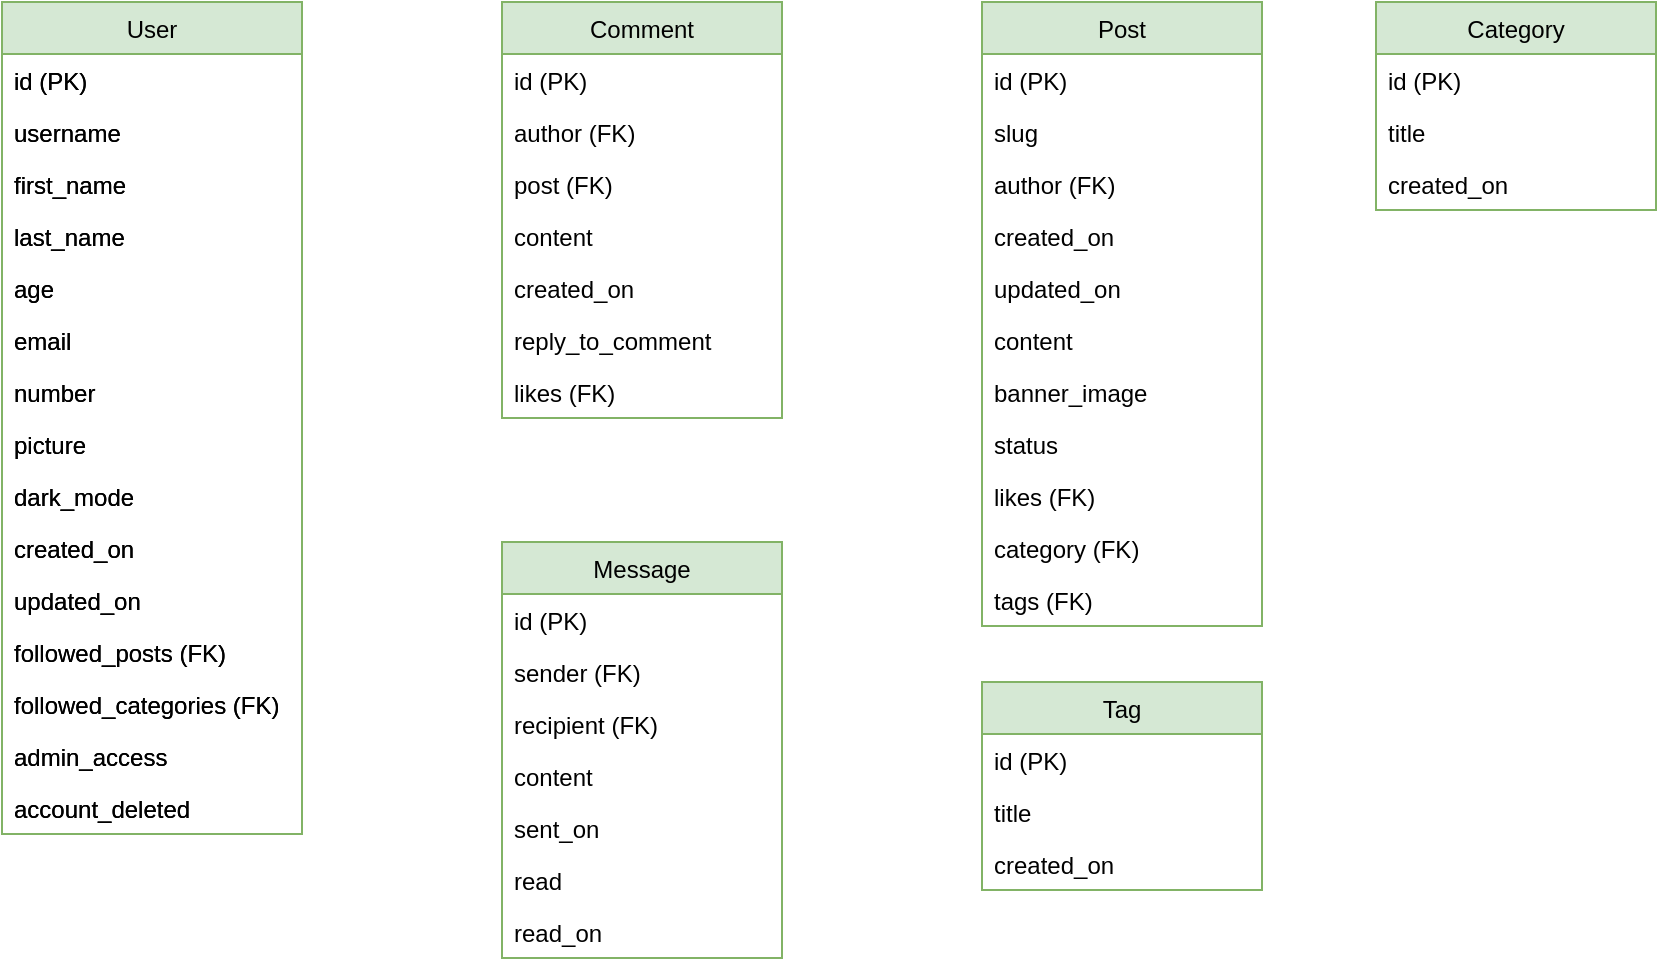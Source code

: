 <mxfile version="20.0.1" type="device"><diagram id="C5RBs43oDa-KdzZeNtuy" name="Page-1"><mxGraphModel dx="1220" dy="1100" grid="0" gridSize="10" guides="1" tooltips="1" connect="1" arrows="1" fold="1" page="1" pageScale="1" pageWidth="827" pageHeight="1169" background="#FFFFFF" math="0" shadow="0"><root><mxCell id="WIyWlLk6GJQsqaUBKTNV-0"/><mxCell id="WIyWlLk6GJQsqaUBKTNV-1" parent="WIyWlLk6GJQsqaUBKTNV-0"/><mxCell id="GiqLuywzvAT617X6qaqu-33" value="User" style="swimlane;fontStyle=0;childLayout=stackLayout;horizontal=1;startSize=26;horizontalStack=0;resizeParent=1;resizeParentMax=0;resizeLast=0;collapsible=1;marginBottom=0;labelBackgroundColor=none;fillColor=#d5e8d4;strokeColor=#82b366;" parent="WIyWlLk6GJQsqaUBKTNV-1" vertex="1"><mxGeometry width="150" height="416" as="geometry"/></mxCell><mxCell id="GiqLuywzvAT617X6qaqu-34" value="id (PK)" style="text;strokeColor=none;fillColor=none;align=left;verticalAlign=top;spacingLeft=4;spacingRight=4;overflow=hidden;rotatable=0;points=[[0,0.5],[1,0.5]];portConstraint=eastwest;labelBackgroundColor=none;" parent="GiqLuywzvAT617X6qaqu-33" vertex="1"><mxGeometry y="26" width="150" height="26" as="geometry"/></mxCell><mxCell id="GiqLuywzvAT617X6qaqu-50" value="username" style="text;strokeColor=none;fillColor=none;align=left;verticalAlign=top;spacingLeft=4;spacingRight=4;overflow=hidden;rotatable=0;points=[[0,0.5],[1,0.5]];portConstraint=eastwest;labelBackgroundColor=none;" parent="GiqLuywzvAT617X6qaqu-33" vertex="1"><mxGeometry y="52" width="150" height="26" as="geometry"/></mxCell><mxCell id="GiqLuywzvAT617X6qaqu-44" value="first_name" style="text;strokeColor=none;fillColor=none;align=left;verticalAlign=top;spacingLeft=4;spacingRight=4;overflow=hidden;rotatable=0;points=[[0,0.5],[1,0.5]];portConstraint=eastwest;labelBackgroundColor=none;" parent="GiqLuywzvAT617X6qaqu-33" vertex="1"><mxGeometry y="78" width="150" height="26" as="geometry"/></mxCell><mxCell id="GiqLuywzvAT617X6qaqu-49" value="last_name" style="text;strokeColor=none;fillColor=none;align=left;verticalAlign=top;spacingLeft=4;spacingRight=4;overflow=hidden;rotatable=0;points=[[0,0.5],[1,0.5]];portConstraint=eastwest;labelBackgroundColor=none;" parent="GiqLuywzvAT617X6qaqu-33" vertex="1"><mxGeometry y="104" width="150" height="26" as="geometry"/></mxCell><mxCell id="GiqLuywzvAT617X6qaqu-45" value="age" style="text;strokeColor=none;fillColor=none;align=left;verticalAlign=top;spacingLeft=4;spacingRight=4;overflow=hidden;rotatable=0;points=[[0,0.5],[1,0.5]];portConstraint=eastwest;labelBackgroundColor=none;" parent="GiqLuywzvAT617X6qaqu-33" vertex="1"><mxGeometry y="130" width="150" height="26" as="geometry"/></mxCell><mxCell id="GiqLuywzvAT617X6qaqu-51" value="email" style="text;strokeColor=none;fillColor=none;align=left;verticalAlign=top;spacingLeft=4;spacingRight=4;overflow=hidden;rotatable=0;points=[[0,0.5],[1,0.5]];portConstraint=eastwest;labelBackgroundColor=none;" parent="GiqLuywzvAT617X6qaqu-33" vertex="1"><mxGeometry y="156" width="150" height="26" as="geometry"/></mxCell><mxCell id="GiqLuywzvAT617X6qaqu-48" value="number" style="text;strokeColor=none;fillColor=none;align=left;verticalAlign=top;spacingLeft=4;spacingRight=4;overflow=hidden;rotatable=0;points=[[0,0.5],[1,0.5]];portConstraint=eastwest;labelBackgroundColor=none;" parent="GiqLuywzvAT617X6qaqu-33" vertex="1"><mxGeometry y="182" width="150" height="26" as="geometry"/></mxCell><mxCell id="GiqLuywzvAT617X6qaqu-46" value="picture" style="text;strokeColor=none;fillColor=none;align=left;verticalAlign=top;spacingLeft=4;spacingRight=4;overflow=hidden;rotatable=0;points=[[0,0.5],[1,0.5]];portConstraint=eastwest;labelBackgroundColor=none;" parent="GiqLuywzvAT617X6qaqu-33" vertex="1"><mxGeometry y="208" width="150" height="26" as="geometry"/></mxCell><mxCell id="GiqLuywzvAT617X6qaqu-47" value="dark_mode" style="text;strokeColor=none;fillColor=none;align=left;verticalAlign=top;spacingLeft=4;spacingRight=4;overflow=hidden;rotatable=0;points=[[0,0.5],[1,0.5]];portConstraint=eastwest;labelBackgroundColor=none;" parent="GiqLuywzvAT617X6qaqu-33" vertex="1"><mxGeometry y="234" width="150" height="26" as="geometry"/></mxCell><mxCell id="GiqLuywzvAT617X6qaqu-65" value="created_on" style="text;strokeColor=none;fillColor=none;align=left;verticalAlign=top;spacingLeft=4;spacingRight=4;overflow=hidden;rotatable=0;points=[[0,0.5],[1,0.5]];portConstraint=eastwest;labelBackgroundColor=none;" parent="GiqLuywzvAT617X6qaqu-33" vertex="1"><mxGeometry y="260" width="150" height="26" as="geometry"/></mxCell><mxCell id="GiqLuywzvAT617X6qaqu-66" value="updated_on" style="text;strokeColor=none;fillColor=none;align=left;verticalAlign=top;spacingLeft=4;spacingRight=4;overflow=hidden;rotatable=0;points=[[0,0.5],[1,0.5]];portConstraint=eastwest;labelBackgroundColor=none;" parent="GiqLuywzvAT617X6qaqu-33" vertex="1"><mxGeometry y="286" width="150" height="26" as="geometry"/></mxCell><mxCell id="GiqLuywzvAT617X6qaqu-67" value="followed_posts (FK)" style="text;strokeColor=none;fillColor=none;align=left;verticalAlign=top;spacingLeft=4;spacingRight=4;overflow=hidden;rotatable=0;points=[[0,0.5],[1,0.5]];portConstraint=eastwest;labelBackgroundColor=none;" parent="GiqLuywzvAT617X6qaqu-33" vertex="1"><mxGeometry y="312" width="150" height="26" as="geometry"/></mxCell><mxCell id="GiqLuywzvAT617X6qaqu-68" value="followed_categories (FK)" style="text;strokeColor=none;fillColor=none;align=left;verticalAlign=top;spacingLeft=4;spacingRight=4;overflow=hidden;rotatable=0;points=[[0,0.5],[1,0.5]];portConstraint=eastwest;labelBackgroundColor=none;" parent="GiqLuywzvAT617X6qaqu-33" vertex="1"><mxGeometry y="338" width="150" height="26" as="geometry"/></mxCell><mxCell id="GiqLuywzvAT617X6qaqu-43" value="admin_access" style="text;strokeColor=none;fillColor=none;align=left;verticalAlign=top;spacingLeft=4;spacingRight=4;overflow=hidden;rotatable=0;points=[[0,0.5],[1,0.5]];portConstraint=eastwest;labelBackgroundColor=none;" parent="GiqLuywzvAT617X6qaqu-33" vertex="1"><mxGeometry y="364" width="150" height="26" as="geometry"/></mxCell><mxCell id="GiqLuywzvAT617X6qaqu-64" value="account_deleted" style="text;strokeColor=none;fillColor=none;align=left;verticalAlign=top;spacingLeft=4;spacingRight=4;overflow=hidden;rotatable=0;points=[[0,0.5],[1,0.5]];portConstraint=eastwest;labelBackgroundColor=none;" parent="GiqLuywzvAT617X6qaqu-33" vertex="1"><mxGeometry y="390" width="150" height="26" as="geometry"/></mxCell><mxCell id="GiqLuywzvAT617X6qaqu-69" value="Post" style="swimlane;fontStyle=0;childLayout=stackLayout;horizontal=1;startSize=26;horizontalStack=0;resizeParent=1;resizeParentMax=0;resizeLast=0;collapsible=1;marginBottom=0;labelBackgroundColor=none;fillColor=#d5e8d4;strokeColor=#82b366;" parent="WIyWlLk6GJQsqaUBKTNV-1" vertex="1"><mxGeometry x="490" width="140" height="312" as="geometry"/></mxCell><mxCell id="GiqLuywzvAT617X6qaqu-70" value="id (PK)" style="text;strokeColor=none;fillColor=none;align=left;verticalAlign=top;spacingLeft=4;spacingRight=4;overflow=hidden;rotatable=0;points=[[0,0.5],[1,0.5]];portConstraint=eastwest;labelBackgroundColor=none;" parent="GiqLuywzvAT617X6qaqu-69" vertex="1"><mxGeometry y="26" width="140" height="26" as="geometry"/></mxCell><mxCell id="GiqLuywzvAT617X6qaqu-71" value="slug" style="text;strokeColor=none;fillColor=none;align=left;verticalAlign=top;spacingLeft=4;spacingRight=4;overflow=hidden;rotatable=0;points=[[0,0.5],[1,0.5]];portConstraint=eastwest;labelBackgroundColor=none;" parent="GiqLuywzvAT617X6qaqu-69" vertex="1"><mxGeometry y="52" width="140" height="26" as="geometry"/></mxCell><mxCell id="GiqLuywzvAT617X6qaqu-72" value="author (FK)" style="text;strokeColor=none;fillColor=none;align=left;verticalAlign=top;spacingLeft=4;spacingRight=4;overflow=hidden;rotatable=0;points=[[0,0.5],[1,0.5]];portConstraint=eastwest;labelBackgroundColor=none;" parent="GiqLuywzvAT617X6qaqu-69" vertex="1"><mxGeometry y="78" width="140" height="26" as="geometry"/></mxCell><mxCell id="GiqLuywzvAT617X6qaqu-73" value="created_on" style="text;strokeColor=none;fillColor=none;align=left;verticalAlign=top;spacingLeft=4;spacingRight=4;overflow=hidden;rotatable=0;points=[[0,0.5],[1,0.5]];portConstraint=eastwest;labelBackgroundColor=none;" parent="GiqLuywzvAT617X6qaqu-69" vertex="1"><mxGeometry y="104" width="140" height="26" as="geometry"/></mxCell><mxCell id="GiqLuywzvAT617X6qaqu-74" value="updated_on" style="text;strokeColor=none;fillColor=none;align=left;verticalAlign=top;spacingLeft=4;spacingRight=4;overflow=hidden;rotatable=0;points=[[0,0.5],[1,0.5]];portConstraint=eastwest;labelBackgroundColor=none;" parent="GiqLuywzvAT617X6qaqu-69" vertex="1"><mxGeometry y="130" width="140" height="26" as="geometry"/></mxCell><mxCell id="GiqLuywzvAT617X6qaqu-75" value="content" style="text;strokeColor=none;fillColor=none;align=left;verticalAlign=top;spacingLeft=4;spacingRight=4;overflow=hidden;rotatable=0;points=[[0,0.5],[1,0.5]];portConstraint=eastwest;labelBackgroundColor=none;" parent="GiqLuywzvAT617X6qaqu-69" vertex="1"><mxGeometry y="156" width="140" height="26" as="geometry"/></mxCell><mxCell id="GiqLuywzvAT617X6qaqu-76" value="banner_image" style="text;strokeColor=none;fillColor=none;align=left;verticalAlign=top;spacingLeft=4;spacingRight=4;overflow=hidden;rotatable=0;points=[[0,0.5],[1,0.5]];portConstraint=eastwest;labelBackgroundColor=none;" parent="GiqLuywzvAT617X6qaqu-69" vertex="1"><mxGeometry y="182" width="140" height="26" as="geometry"/></mxCell><mxCell id="GiqLuywzvAT617X6qaqu-77" value="status" style="text;strokeColor=none;fillColor=none;align=left;verticalAlign=top;spacingLeft=4;spacingRight=4;overflow=hidden;rotatable=0;points=[[0,0.5],[1,0.5]];portConstraint=eastwest;labelBackgroundColor=none;" parent="GiqLuywzvAT617X6qaqu-69" vertex="1"><mxGeometry y="208" width="140" height="26" as="geometry"/></mxCell><mxCell id="GiqLuywzvAT617X6qaqu-78" value="likes (FK)" style="text;strokeColor=none;fillColor=none;align=left;verticalAlign=top;spacingLeft=4;spacingRight=4;overflow=hidden;rotatable=0;points=[[0,0.5],[1,0.5]];portConstraint=eastwest;labelBackgroundColor=none;" parent="GiqLuywzvAT617X6qaqu-69" vertex="1"><mxGeometry y="234" width="140" height="26" as="geometry"/></mxCell><mxCell id="GiqLuywzvAT617X6qaqu-80" value="category (FK)" style="text;strokeColor=none;fillColor=none;align=left;verticalAlign=top;spacingLeft=4;spacingRight=4;overflow=hidden;rotatable=0;points=[[0,0.5],[1,0.5]];portConstraint=eastwest;labelBackgroundColor=none;" parent="GiqLuywzvAT617X6qaqu-69" vertex="1"><mxGeometry y="260" width="140" height="26" as="geometry"/></mxCell><mxCell id="GiqLuywzvAT617X6qaqu-79" value="tags (FK)" style="text;strokeColor=none;fillColor=none;align=left;verticalAlign=top;spacingLeft=4;spacingRight=4;overflow=hidden;rotatable=0;points=[[0,0.5],[1,0.5]];portConstraint=eastwest;labelBackgroundColor=none;" parent="GiqLuywzvAT617X6qaqu-69" vertex="1"><mxGeometry y="286" width="140" height="26" as="geometry"/></mxCell><mxCell id="GiqLuywzvAT617X6qaqu-81" value="Comment" style="swimlane;fontStyle=0;childLayout=stackLayout;horizontal=1;startSize=26;horizontalStack=0;resizeParent=1;resizeParentMax=0;resizeLast=0;collapsible=1;marginBottom=0;labelBackgroundColor=none;fillColor=#d5e8d4;strokeColor=#82b366;" parent="WIyWlLk6GJQsqaUBKTNV-1" vertex="1"><mxGeometry x="250" width="140" height="208" as="geometry"/></mxCell><mxCell id="GiqLuywzvAT617X6qaqu-82" value="id (PK)" style="text;strokeColor=none;fillColor=none;align=left;verticalAlign=top;spacingLeft=4;spacingRight=4;overflow=hidden;rotatable=0;points=[[0,0.5],[1,0.5]];portConstraint=eastwest;labelBackgroundColor=none;" parent="GiqLuywzvAT617X6qaqu-81" vertex="1"><mxGeometry y="26" width="140" height="26" as="geometry"/></mxCell><mxCell id="GiqLuywzvAT617X6qaqu-83" value="author (FK)" style="text;strokeColor=none;fillColor=none;align=left;verticalAlign=top;spacingLeft=4;spacingRight=4;overflow=hidden;rotatable=0;points=[[0,0.5],[1,0.5]];portConstraint=eastwest;labelBackgroundColor=none;" parent="GiqLuywzvAT617X6qaqu-81" vertex="1"><mxGeometry y="52" width="140" height="26" as="geometry"/></mxCell><mxCell id="GiqLuywzvAT617X6qaqu-84" value="post (FK)" style="text;strokeColor=none;fillColor=none;align=left;verticalAlign=top;spacingLeft=4;spacingRight=4;overflow=hidden;rotatable=0;points=[[0,0.5],[1,0.5]];portConstraint=eastwest;labelBackgroundColor=none;" parent="GiqLuywzvAT617X6qaqu-81" vertex="1"><mxGeometry y="78" width="140" height="26" as="geometry"/></mxCell><mxCell id="GiqLuywzvAT617X6qaqu-85" value="content" style="text;strokeColor=none;fillColor=none;align=left;verticalAlign=top;spacingLeft=4;spacingRight=4;overflow=hidden;rotatable=0;points=[[0,0.5],[1,0.5]];portConstraint=eastwest;labelBackgroundColor=none;" parent="GiqLuywzvAT617X6qaqu-81" vertex="1"><mxGeometry y="104" width="140" height="26" as="geometry"/></mxCell><mxCell id="GiqLuywzvAT617X6qaqu-86" value="created_on" style="text;strokeColor=none;fillColor=none;align=left;verticalAlign=top;spacingLeft=4;spacingRight=4;overflow=hidden;rotatable=0;points=[[0,0.5],[1,0.5]];portConstraint=eastwest;labelBackgroundColor=none;" parent="GiqLuywzvAT617X6qaqu-81" vertex="1"><mxGeometry y="130" width="140" height="26" as="geometry"/></mxCell><mxCell id="GiqLuywzvAT617X6qaqu-87" value="reply_to_comment" style="text;strokeColor=none;fillColor=none;align=left;verticalAlign=top;spacingLeft=4;spacingRight=4;overflow=hidden;rotatable=0;points=[[0,0.5],[1,0.5]];portConstraint=eastwest;labelBackgroundColor=none;" parent="GiqLuywzvAT617X6qaqu-81" vertex="1"><mxGeometry y="156" width="140" height="26" as="geometry"/></mxCell><mxCell id="GiqLuywzvAT617X6qaqu-88" value="likes (FK)" style="text;strokeColor=none;fillColor=none;align=left;verticalAlign=top;spacingLeft=4;spacingRight=4;overflow=hidden;rotatable=0;points=[[0,0.5],[1,0.5]];portConstraint=eastwest;labelBackgroundColor=none;" parent="GiqLuywzvAT617X6qaqu-81" vertex="1"><mxGeometry y="182" width="140" height="26" as="geometry"/></mxCell><mxCell id="GiqLuywzvAT617X6qaqu-89" value="Message" style="swimlane;fontStyle=0;childLayout=stackLayout;horizontal=1;startSize=26;horizontalStack=0;resizeParent=1;resizeParentMax=0;resizeLast=0;collapsible=1;marginBottom=0;labelBackgroundColor=none;fillColor=#d5e8d4;strokeColor=#82b366;" parent="WIyWlLk6GJQsqaUBKTNV-1" vertex="1"><mxGeometry x="250" y="270" width="140" height="208" as="geometry"/></mxCell><mxCell id="GiqLuywzvAT617X6qaqu-90" value="id (PK)" style="text;strokeColor=none;fillColor=none;align=left;verticalAlign=top;spacingLeft=4;spacingRight=4;overflow=hidden;rotatable=0;points=[[0,0.5],[1,0.5]];portConstraint=eastwest;labelBackgroundColor=none;" parent="GiqLuywzvAT617X6qaqu-89" vertex="1"><mxGeometry y="26" width="140" height="26" as="geometry"/></mxCell><mxCell id="GiqLuywzvAT617X6qaqu-91" value="sender (FK)" style="text;strokeColor=none;fillColor=none;align=left;verticalAlign=top;spacingLeft=4;spacingRight=4;overflow=hidden;rotatable=0;points=[[0,0.5],[1,0.5]];portConstraint=eastwest;labelBackgroundColor=none;" parent="GiqLuywzvAT617X6qaqu-89" vertex="1"><mxGeometry y="52" width="140" height="26" as="geometry"/></mxCell><mxCell id="GiqLuywzvAT617X6qaqu-92" value="recipient (FK)" style="text;strokeColor=none;fillColor=none;align=left;verticalAlign=top;spacingLeft=4;spacingRight=4;overflow=hidden;rotatable=0;points=[[0,0.5],[1,0.5]];portConstraint=eastwest;labelBackgroundColor=none;" parent="GiqLuywzvAT617X6qaqu-89" vertex="1"><mxGeometry y="78" width="140" height="26" as="geometry"/></mxCell><mxCell id="GiqLuywzvAT617X6qaqu-93" value="content" style="text;strokeColor=none;fillColor=none;align=left;verticalAlign=top;spacingLeft=4;spacingRight=4;overflow=hidden;rotatable=0;points=[[0,0.5],[1,0.5]];portConstraint=eastwest;labelBackgroundColor=none;" parent="GiqLuywzvAT617X6qaqu-89" vertex="1"><mxGeometry y="104" width="140" height="26" as="geometry"/></mxCell><mxCell id="GiqLuywzvAT617X6qaqu-94" value="sent_on" style="text;strokeColor=none;fillColor=none;align=left;verticalAlign=top;spacingLeft=4;spacingRight=4;overflow=hidden;rotatable=0;points=[[0,0.5],[1,0.5]];portConstraint=eastwest;labelBackgroundColor=none;" parent="GiqLuywzvAT617X6qaqu-89" vertex="1"><mxGeometry y="130" width="140" height="26" as="geometry"/></mxCell><mxCell id="GiqLuywzvAT617X6qaqu-95" value="read" style="text;strokeColor=none;fillColor=none;align=left;verticalAlign=top;spacingLeft=4;spacingRight=4;overflow=hidden;rotatable=0;points=[[0,0.5],[1,0.5]];portConstraint=eastwest;labelBackgroundColor=none;" parent="GiqLuywzvAT617X6qaqu-89" vertex="1"><mxGeometry y="156" width="140" height="26" as="geometry"/></mxCell><mxCell id="GiqLuywzvAT617X6qaqu-96" value="read_on" style="text;strokeColor=none;fillColor=none;align=left;verticalAlign=top;spacingLeft=4;spacingRight=4;overflow=hidden;rotatable=0;points=[[0,0.5],[1,0.5]];portConstraint=eastwest;labelBackgroundColor=none;" parent="GiqLuywzvAT617X6qaqu-89" vertex="1"><mxGeometry y="182" width="140" height="26" as="geometry"/></mxCell><mxCell id="GiqLuywzvAT617X6qaqu-115" value="Tag" style="swimlane;fontStyle=0;childLayout=stackLayout;horizontal=1;startSize=26;horizontalStack=0;resizeParent=1;resizeParentMax=0;resizeLast=0;collapsible=1;marginBottom=0;labelBackgroundColor=none;fillColor=#d5e8d4;strokeColor=#82b366;" parent="WIyWlLk6GJQsqaUBKTNV-1" vertex="1"><mxGeometry x="490" y="340" width="140" height="104" as="geometry"/></mxCell><mxCell id="GiqLuywzvAT617X6qaqu-116" value="id (PK)" style="text;strokeColor=none;fillColor=none;align=left;verticalAlign=top;spacingLeft=4;spacingRight=4;overflow=hidden;rotatable=0;points=[[0,0.5],[1,0.5]];portConstraint=eastwest;labelBackgroundColor=none;" parent="GiqLuywzvAT617X6qaqu-115" vertex="1"><mxGeometry y="26" width="140" height="26" as="geometry"/></mxCell><mxCell id="GiqLuywzvAT617X6qaqu-119" value="title" style="text;strokeColor=none;fillColor=none;align=left;verticalAlign=top;spacingLeft=4;spacingRight=4;overflow=hidden;rotatable=0;points=[[0,0.5],[1,0.5]];portConstraint=eastwest;labelBackgroundColor=none;" parent="GiqLuywzvAT617X6qaqu-115" vertex="1"><mxGeometry y="52" width="140" height="26" as="geometry"/></mxCell><mxCell id="GiqLuywzvAT617X6qaqu-120" value="created_on" style="text;strokeColor=none;fillColor=none;align=left;verticalAlign=top;spacingLeft=4;spacingRight=4;overflow=hidden;rotatable=0;points=[[0,0.5],[1,0.5]];portConstraint=eastwest;labelBackgroundColor=none;" parent="GiqLuywzvAT617X6qaqu-115" vertex="1"><mxGeometry y="78" width="140" height="26" as="geometry"/></mxCell><mxCell id="GiqLuywzvAT617X6qaqu-138" value="User" style="swimlane;fontStyle=0;childLayout=stackLayout;horizontal=1;startSize=26;horizontalStack=0;resizeParent=1;resizeParentMax=0;resizeLast=0;collapsible=1;marginBottom=0;labelBackgroundColor=none;fillColor=#d5e8d4;strokeColor=#82b366;" parent="WIyWlLk6GJQsqaUBKTNV-1" vertex="1"><mxGeometry width="150" height="416" as="geometry"/></mxCell><mxCell id="GiqLuywzvAT617X6qaqu-139" value="id (PK)" style="text;strokeColor=none;fillColor=none;align=left;verticalAlign=top;spacingLeft=4;spacingRight=4;overflow=hidden;rotatable=0;points=[[0,0.5],[1,0.5]];portConstraint=eastwest;labelBackgroundColor=none;" parent="GiqLuywzvAT617X6qaqu-138" vertex="1"><mxGeometry y="26" width="150" height="26" as="geometry"/></mxCell><mxCell id="GiqLuywzvAT617X6qaqu-140" value="username" style="text;strokeColor=none;fillColor=none;align=left;verticalAlign=top;spacingLeft=4;spacingRight=4;overflow=hidden;rotatable=0;points=[[0,0.5],[1,0.5]];portConstraint=eastwest;labelBackgroundColor=none;" parent="GiqLuywzvAT617X6qaqu-138" vertex="1"><mxGeometry y="52" width="150" height="26" as="geometry"/></mxCell><mxCell id="GiqLuywzvAT617X6qaqu-141" value="first_name" style="text;strokeColor=none;fillColor=none;align=left;verticalAlign=top;spacingLeft=4;spacingRight=4;overflow=hidden;rotatable=0;points=[[0,0.5],[1,0.5]];portConstraint=eastwest;labelBackgroundColor=none;" parent="GiqLuywzvAT617X6qaqu-138" vertex="1"><mxGeometry y="78" width="150" height="26" as="geometry"/></mxCell><mxCell id="GiqLuywzvAT617X6qaqu-142" value="last_name" style="text;strokeColor=none;fillColor=none;align=left;verticalAlign=top;spacingLeft=4;spacingRight=4;overflow=hidden;rotatable=0;points=[[0,0.5],[1,0.5]];portConstraint=eastwest;labelBackgroundColor=none;" parent="GiqLuywzvAT617X6qaqu-138" vertex="1"><mxGeometry y="104" width="150" height="26" as="geometry"/></mxCell><mxCell id="GiqLuywzvAT617X6qaqu-143" value="age" style="text;strokeColor=none;fillColor=none;align=left;verticalAlign=top;spacingLeft=4;spacingRight=4;overflow=hidden;rotatable=0;points=[[0,0.5],[1,0.5]];portConstraint=eastwest;labelBackgroundColor=none;" parent="GiqLuywzvAT617X6qaqu-138" vertex="1"><mxGeometry y="130" width="150" height="26" as="geometry"/></mxCell><mxCell id="GiqLuywzvAT617X6qaqu-144" value="email" style="text;strokeColor=none;fillColor=none;align=left;verticalAlign=top;spacingLeft=4;spacingRight=4;overflow=hidden;rotatable=0;points=[[0,0.5],[1,0.5]];portConstraint=eastwest;labelBackgroundColor=none;" parent="GiqLuywzvAT617X6qaqu-138" vertex="1"><mxGeometry y="156" width="150" height="26" as="geometry"/></mxCell><mxCell id="GiqLuywzvAT617X6qaqu-145" value="number" style="text;strokeColor=none;fillColor=none;align=left;verticalAlign=top;spacingLeft=4;spacingRight=4;overflow=hidden;rotatable=0;points=[[0,0.5],[1,0.5]];portConstraint=eastwest;labelBackgroundColor=none;" parent="GiqLuywzvAT617X6qaqu-138" vertex="1"><mxGeometry y="182" width="150" height="26" as="geometry"/></mxCell><mxCell id="GiqLuywzvAT617X6qaqu-146" value="picture" style="text;strokeColor=none;fillColor=none;align=left;verticalAlign=top;spacingLeft=4;spacingRight=4;overflow=hidden;rotatable=0;points=[[0,0.5],[1,0.5]];portConstraint=eastwest;labelBackgroundColor=none;" parent="GiqLuywzvAT617X6qaqu-138" vertex="1"><mxGeometry y="208" width="150" height="26" as="geometry"/></mxCell><mxCell id="GiqLuywzvAT617X6qaqu-147" value="dark_mode" style="text;strokeColor=none;fillColor=none;align=left;verticalAlign=top;spacingLeft=4;spacingRight=4;overflow=hidden;rotatable=0;points=[[0,0.5],[1,0.5]];portConstraint=eastwest;labelBackgroundColor=none;" parent="GiqLuywzvAT617X6qaqu-138" vertex="1"><mxGeometry y="234" width="150" height="26" as="geometry"/></mxCell><mxCell id="GiqLuywzvAT617X6qaqu-148" value="created_on" style="text;strokeColor=none;fillColor=none;align=left;verticalAlign=top;spacingLeft=4;spacingRight=4;overflow=hidden;rotatable=0;points=[[0,0.5],[1,0.5]];portConstraint=eastwest;labelBackgroundColor=none;" parent="GiqLuywzvAT617X6qaqu-138" vertex="1"><mxGeometry y="260" width="150" height="26" as="geometry"/></mxCell><mxCell id="GiqLuywzvAT617X6qaqu-149" value="updated_on" style="text;strokeColor=none;fillColor=none;align=left;verticalAlign=top;spacingLeft=4;spacingRight=4;overflow=hidden;rotatable=0;points=[[0,0.5],[1,0.5]];portConstraint=eastwest;labelBackgroundColor=none;" parent="GiqLuywzvAT617X6qaqu-138" vertex="1"><mxGeometry y="286" width="150" height="26" as="geometry"/></mxCell><mxCell id="GiqLuywzvAT617X6qaqu-150" value="followed_posts (FK)" style="text;strokeColor=none;fillColor=none;align=left;verticalAlign=top;spacingLeft=4;spacingRight=4;overflow=hidden;rotatable=0;points=[[0,0.5],[1,0.5]];portConstraint=eastwest;labelBackgroundColor=none;" parent="GiqLuywzvAT617X6qaqu-138" vertex="1"><mxGeometry y="312" width="150" height="26" as="geometry"/></mxCell><mxCell id="GiqLuywzvAT617X6qaqu-151" value="followed_categories (FK)" style="text;strokeColor=none;fillColor=none;align=left;verticalAlign=top;spacingLeft=4;spacingRight=4;overflow=hidden;rotatable=0;points=[[0,0.5],[1,0.5]];portConstraint=eastwest;labelBackgroundColor=none;" parent="GiqLuywzvAT617X6qaqu-138" vertex="1"><mxGeometry y="338" width="150" height="26" as="geometry"/></mxCell><mxCell id="GiqLuywzvAT617X6qaqu-152" value="admin_access" style="text;strokeColor=none;fillColor=none;align=left;verticalAlign=top;spacingLeft=4;spacingRight=4;overflow=hidden;rotatable=0;points=[[0,0.5],[1,0.5]];portConstraint=eastwest;labelBackgroundColor=none;" parent="GiqLuywzvAT617X6qaqu-138" vertex="1"><mxGeometry y="364" width="150" height="26" as="geometry"/></mxCell><mxCell id="GiqLuywzvAT617X6qaqu-153" value="account_deleted" style="text;strokeColor=none;fillColor=none;align=left;verticalAlign=top;spacingLeft=4;spacingRight=4;overflow=hidden;rotatable=0;points=[[0,0.5],[1,0.5]];portConstraint=eastwest;labelBackgroundColor=none;" parent="GiqLuywzvAT617X6qaqu-138" vertex="1"><mxGeometry y="390" width="150" height="26" as="geometry"/></mxCell><mxCell id="70vonday_baJI016DQY6-0" value="Category" style="swimlane;fontStyle=0;childLayout=stackLayout;horizontal=1;startSize=26;horizontalStack=0;resizeParent=1;resizeParentMax=0;resizeLast=0;collapsible=1;marginBottom=0;labelBackgroundColor=none;fillColor=#d5e8d4;strokeColor=#82b366;" vertex="1" parent="WIyWlLk6GJQsqaUBKTNV-1"><mxGeometry x="687" width="140" height="104" as="geometry"/></mxCell><mxCell id="70vonday_baJI016DQY6-1" value="id (PK)" style="text;strokeColor=none;fillColor=none;align=left;verticalAlign=top;spacingLeft=4;spacingRight=4;overflow=hidden;rotatable=0;points=[[0,0.5],[1,0.5]];portConstraint=eastwest;labelBackgroundColor=none;" vertex="1" parent="70vonday_baJI016DQY6-0"><mxGeometry y="26" width="140" height="26" as="geometry"/></mxCell><mxCell id="70vonday_baJI016DQY6-2" value="title" style="text;strokeColor=none;fillColor=none;align=left;verticalAlign=top;spacingLeft=4;spacingRight=4;overflow=hidden;rotatable=0;points=[[0,0.5],[1,0.5]];portConstraint=eastwest;labelBackgroundColor=none;" vertex="1" parent="70vonday_baJI016DQY6-0"><mxGeometry y="52" width="140" height="26" as="geometry"/></mxCell><mxCell id="70vonday_baJI016DQY6-3" value="created_on" style="text;strokeColor=none;fillColor=none;align=left;verticalAlign=top;spacingLeft=4;spacingRight=4;overflow=hidden;rotatable=0;points=[[0,0.5],[1,0.5]];portConstraint=eastwest;labelBackgroundColor=none;" vertex="1" parent="70vonday_baJI016DQY6-0"><mxGeometry y="78" width="140" height="26" as="geometry"/></mxCell></root></mxGraphModel></diagram></mxfile>